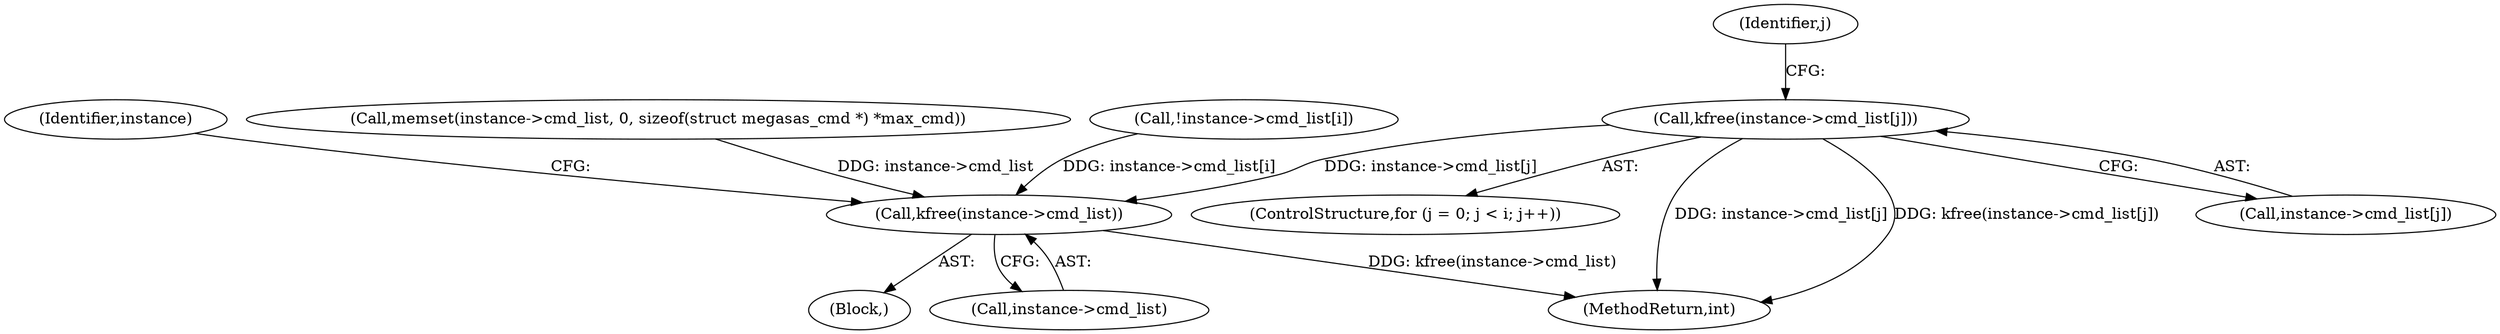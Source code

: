digraph "0_linux_bcf3b67d16a4c8ffae0aa79de5853435e683945c@API" {
"1000187" [label="(Call,kfree(instance->cmd_list[j]))"];
"1000193" [label="(Call,kfree(instance->cmd_list))"];
"1000193" [label="(Call,kfree(instance->cmd_list))"];
"1000199" [label="(Identifier,instance)"];
"1000178" [label="(ControlStructure,for (j = 0; j < i; j++))"];
"1000177" [label="(Block,)"];
"1000186" [label="(Identifier,j)"];
"1000141" [label="(Call,memset(instance->cmd_list, 0, sizeof(struct megasas_cmd *) *max_cmd))"];
"1000271" [label="(MethodReturn,int)"];
"1000171" [label="(Call,!instance->cmd_list[i])"];
"1000187" [label="(Call,kfree(instance->cmd_list[j]))"];
"1000188" [label="(Call,instance->cmd_list[j])"];
"1000194" [label="(Call,instance->cmd_list)"];
"1000187" -> "1000178"  [label="AST: "];
"1000187" -> "1000188"  [label="CFG: "];
"1000188" -> "1000187"  [label="AST: "];
"1000186" -> "1000187"  [label="CFG: "];
"1000187" -> "1000271"  [label="DDG: instance->cmd_list[j]"];
"1000187" -> "1000271"  [label="DDG: kfree(instance->cmd_list[j])"];
"1000187" -> "1000193"  [label="DDG: instance->cmd_list[j]"];
"1000193" -> "1000177"  [label="AST: "];
"1000193" -> "1000194"  [label="CFG: "];
"1000194" -> "1000193"  [label="AST: "];
"1000199" -> "1000193"  [label="CFG: "];
"1000193" -> "1000271"  [label="DDG: kfree(instance->cmd_list)"];
"1000171" -> "1000193"  [label="DDG: instance->cmd_list[i]"];
"1000141" -> "1000193"  [label="DDG: instance->cmd_list"];
}
